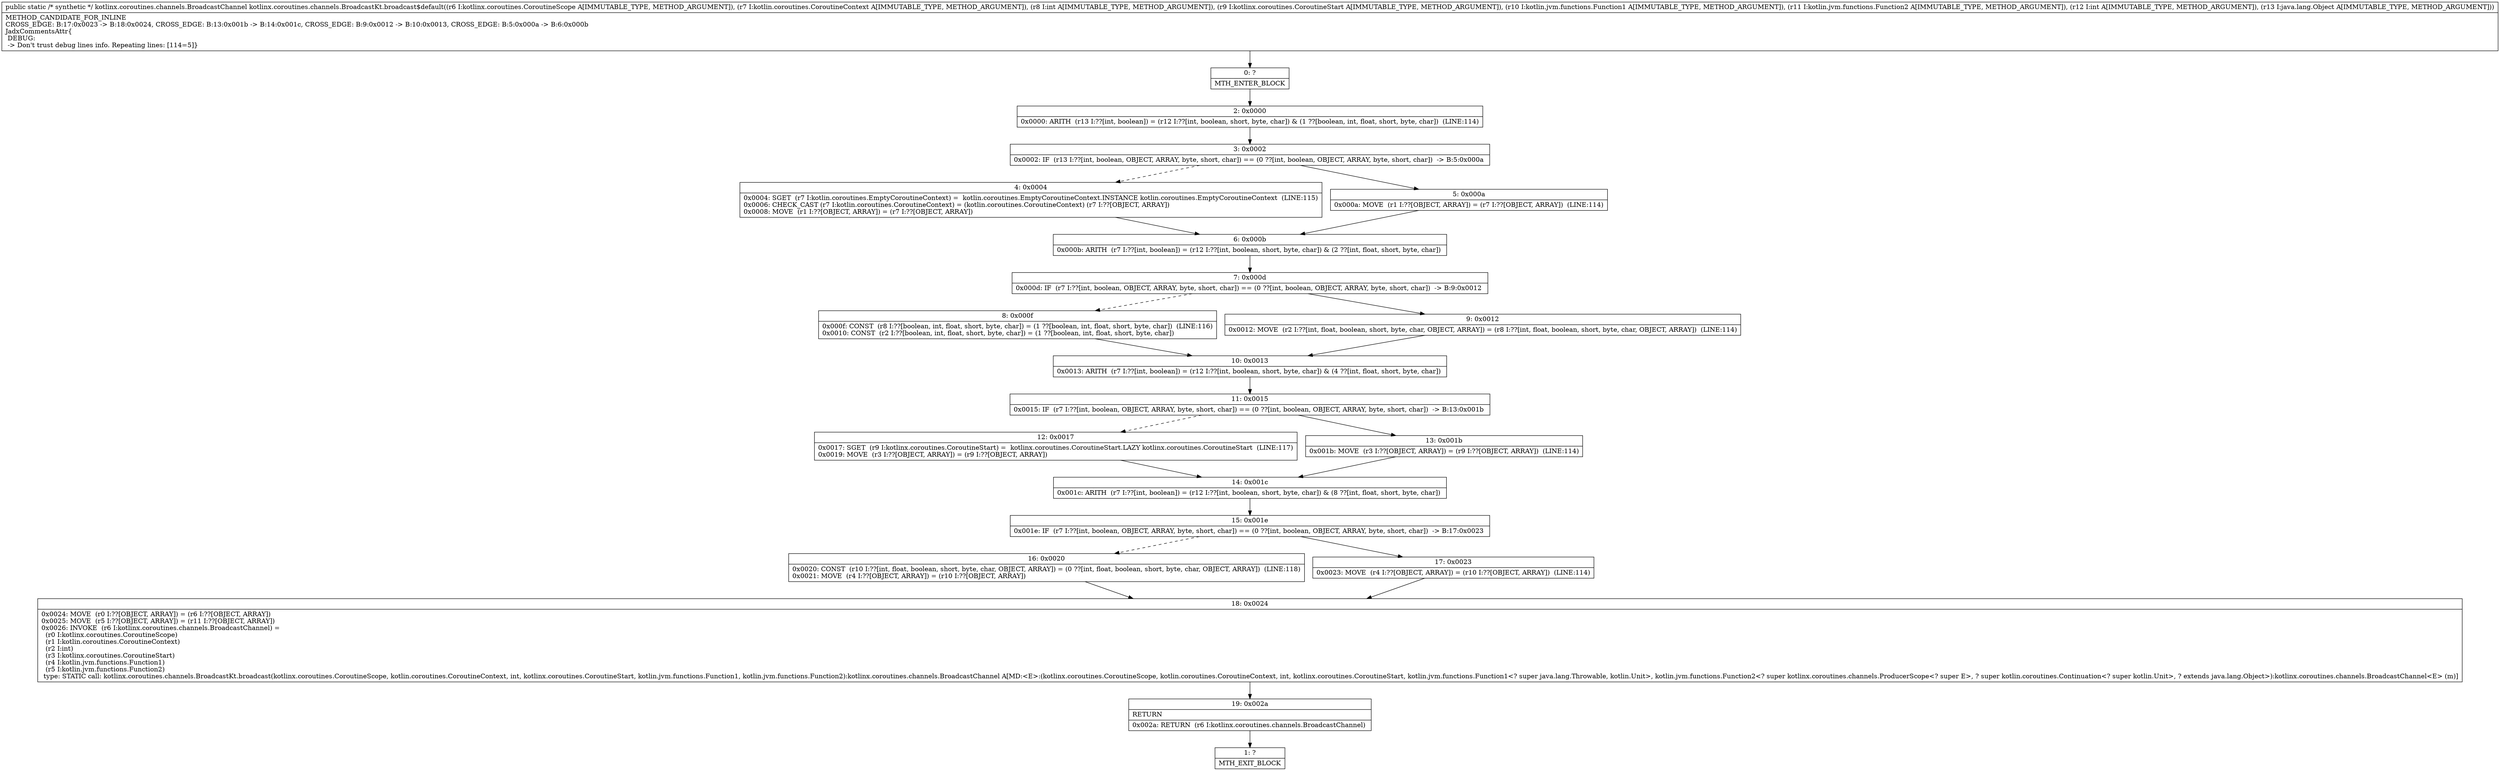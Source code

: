 digraph "CFG forkotlinx.coroutines.channels.BroadcastKt.broadcast$default(Lkotlinx\/coroutines\/CoroutineScope;Lkotlin\/coroutines\/CoroutineContext;ILkotlinx\/coroutines\/CoroutineStart;Lkotlin\/jvm\/functions\/Function1;Lkotlin\/jvm\/functions\/Function2;ILjava\/lang\/Object;)Lkotlinx\/coroutines\/channels\/BroadcastChannel;" {
Node_0 [shape=record,label="{0\:\ ?|MTH_ENTER_BLOCK\l}"];
Node_2 [shape=record,label="{2\:\ 0x0000|0x0000: ARITH  (r13 I:??[int, boolean]) = (r12 I:??[int, boolean, short, byte, char]) & (1 ??[boolean, int, float, short, byte, char])  (LINE:114)\l}"];
Node_3 [shape=record,label="{3\:\ 0x0002|0x0002: IF  (r13 I:??[int, boolean, OBJECT, ARRAY, byte, short, char]) == (0 ??[int, boolean, OBJECT, ARRAY, byte, short, char])  \-\> B:5:0x000a \l}"];
Node_4 [shape=record,label="{4\:\ 0x0004|0x0004: SGET  (r7 I:kotlin.coroutines.EmptyCoroutineContext) =  kotlin.coroutines.EmptyCoroutineContext.INSTANCE kotlin.coroutines.EmptyCoroutineContext  (LINE:115)\l0x0006: CHECK_CAST (r7 I:kotlin.coroutines.CoroutineContext) = (kotlin.coroutines.CoroutineContext) (r7 I:??[OBJECT, ARRAY]) \l0x0008: MOVE  (r1 I:??[OBJECT, ARRAY]) = (r7 I:??[OBJECT, ARRAY]) \l}"];
Node_6 [shape=record,label="{6\:\ 0x000b|0x000b: ARITH  (r7 I:??[int, boolean]) = (r12 I:??[int, boolean, short, byte, char]) & (2 ??[int, float, short, byte, char]) \l}"];
Node_7 [shape=record,label="{7\:\ 0x000d|0x000d: IF  (r7 I:??[int, boolean, OBJECT, ARRAY, byte, short, char]) == (0 ??[int, boolean, OBJECT, ARRAY, byte, short, char])  \-\> B:9:0x0012 \l}"];
Node_8 [shape=record,label="{8\:\ 0x000f|0x000f: CONST  (r8 I:??[boolean, int, float, short, byte, char]) = (1 ??[boolean, int, float, short, byte, char])  (LINE:116)\l0x0010: CONST  (r2 I:??[boolean, int, float, short, byte, char]) = (1 ??[boolean, int, float, short, byte, char]) \l}"];
Node_10 [shape=record,label="{10\:\ 0x0013|0x0013: ARITH  (r7 I:??[int, boolean]) = (r12 I:??[int, boolean, short, byte, char]) & (4 ??[int, float, short, byte, char]) \l}"];
Node_11 [shape=record,label="{11\:\ 0x0015|0x0015: IF  (r7 I:??[int, boolean, OBJECT, ARRAY, byte, short, char]) == (0 ??[int, boolean, OBJECT, ARRAY, byte, short, char])  \-\> B:13:0x001b \l}"];
Node_12 [shape=record,label="{12\:\ 0x0017|0x0017: SGET  (r9 I:kotlinx.coroutines.CoroutineStart) =  kotlinx.coroutines.CoroutineStart.LAZY kotlinx.coroutines.CoroutineStart  (LINE:117)\l0x0019: MOVE  (r3 I:??[OBJECT, ARRAY]) = (r9 I:??[OBJECT, ARRAY]) \l}"];
Node_14 [shape=record,label="{14\:\ 0x001c|0x001c: ARITH  (r7 I:??[int, boolean]) = (r12 I:??[int, boolean, short, byte, char]) & (8 ??[int, float, short, byte, char]) \l}"];
Node_15 [shape=record,label="{15\:\ 0x001e|0x001e: IF  (r7 I:??[int, boolean, OBJECT, ARRAY, byte, short, char]) == (0 ??[int, boolean, OBJECT, ARRAY, byte, short, char])  \-\> B:17:0x0023 \l}"];
Node_16 [shape=record,label="{16\:\ 0x0020|0x0020: CONST  (r10 I:??[int, float, boolean, short, byte, char, OBJECT, ARRAY]) = (0 ??[int, float, boolean, short, byte, char, OBJECT, ARRAY])  (LINE:118)\l0x0021: MOVE  (r4 I:??[OBJECT, ARRAY]) = (r10 I:??[OBJECT, ARRAY]) \l}"];
Node_18 [shape=record,label="{18\:\ 0x0024|0x0024: MOVE  (r0 I:??[OBJECT, ARRAY]) = (r6 I:??[OBJECT, ARRAY]) \l0x0025: MOVE  (r5 I:??[OBJECT, ARRAY]) = (r11 I:??[OBJECT, ARRAY]) \l0x0026: INVOKE  (r6 I:kotlinx.coroutines.channels.BroadcastChannel) = \l  (r0 I:kotlinx.coroutines.CoroutineScope)\l  (r1 I:kotlin.coroutines.CoroutineContext)\l  (r2 I:int)\l  (r3 I:kotlinx.coroutines.CoroutineStart)\l  (r4 I:kotlin.jvm.functions.Function1)\l  (r5 I:kotlin.jvm.functions.Function2)\l type: STATIC call: kotlinx.coroutines.channels.BroadcastKt.broadcast(kotlinx.coroutines.CoroutineScope, kotlin.coroutines.CoroutineContext, int, kotlinx.coroutines.CoroutineStart, kotlin.jvm.functions.Function1, kotlin.jvm.functions.Function2):kotlinx.coroutines.channels.BroadcastChannel A[MD:\<E\>:(kotlinx.coroutines.CoroutineScope, kotlin.coroutines.CoroutineContext, int, kotlinx.coroutines.CoroutineStart, kotlin.jvm.functions.Function1\<? super java.lang.Throwable, kotlin.Unit\>, kotlin.jvm.functions.Function2\<? super kotlinx.coroutines.channels.ProducerScope\<? super E\>, ? super kotlin.coroutines.Continuation\<? super kotlin.Unit\>, ? extends java.lang.Object\>):kotlinx.coroutines.channels.BroadcastChannel\<E\> (m)]\l}"];
Node_19 [shape=record,label="{19\:\ 0x002a|RETURN\l|0x002a: RETURN  (r6 I:kotlinx.coroutines.channels.BroadcastChannel) \l}"];
Node_1 [shape=record,label="{1\:\ ?|MTH_EXIT_BLOCK\l}"];
Node_17 [shape=record,label="{17\:\ 0x0023|0x0023: MOVE  (r4 I:??[OBJECT, ARRAY]) = (r10 I:??[OBJECT, ARRAY])  (LINE:114)\l}"];
Node_13 [shape=record,label="{13\:\ 0x001b|0x001b: MOVE  (r3 I:??[OBJECT, ARRAY]) = (r9 I:??[OBJECT, ARRAY])  (LINE:114)\l}"];
Node_9 [shape=record,label="{9\:\ 0x0012|0x0012: MOVE  (r2 I:??[int, float, boolean, short, byte, char, OBJECT, ARRAY]) = (r8 I:??[int, float, boolean, short, byte, char, OBJECT, ARRAY])  (LINE:114)\l}"];
Node_5 [shape=record,label="{5\:\ 0x000a|0x000a: MOVE  (r1 I:??[OBJECT, ARRAY]) = (r7 I:??[OBJECT, ARRAY])  (LINE:114)\l}"];
MethodNode[shape=record,label="{public static \/* synthetic *\/ kotlinx.coroutines.channels.BroadcastChannel kotlinx.coroutines.channels.BroadcastKt.broadcast$default((r6 I:kotlinx.coroutines.CoroutineScope A[IMMUTABLE_TYPE, METHOD_ARGUMENT]), (r7 I:kotlin.coroutines.CoroutineContext A[IMMUTABLE_TYPE, METHOD_ARGUMENT]), (r8 I:int A[IMMUTABLE_TYPE, METHOD_ARGUMENT]), (r9 I:kotlinx.coroutines.CoroutineStart A[IMMUTABLE_TYPE, METHOD_ARGUMENT]), (r10 I:kotlin.jvm.functions.Function1 A[IMMUTABLE_TYPE, METHOD_ARGUMENT]), (r11 I:kotlin.jvm.functions.Function2 A[IMMUTABLE_TYPE, METHOD_ARGUMENT]), (r12 I:int A[IMMUTABLE_TYPE, METHOD_ARGUMENT]), (r13 I:java.lang.Object A[IMMUTABLE_TYPE, METHOD_ARGUMENT]))  | METHOD_CANDIDATE_FOR_INLINE\lCROSS_EDGE: B:17:0x0023 \-\> B:18:0x0024, CROSS_EDGE: B:13:0x001b \-\> B:14:0x001c, CROSS_EDGE: B:9:0x0012 \-\> B:10:0x0013, CROSS_EDGE: B:5:0x000a \-\> B:6:0x000b\lJadxCommentsAttr\{\l DEBUG: \l \-\> Don't trust debug lines info. Repeating lines: [114=5]\}\l}"];
MethodNode -> Node_0;Node_0 -> Node_2;
Node_2 -> Node_3;
Node_3 -> Node_4[style=dashed];
Node_3 -> Node_5;
Node_4 -> Node_6;
Node_6 -> Node_7;
Node_7 -> Node_8[style=dashed];
Node_7 -> Node_9;
Node_8 -> Node_10;
Node_10 -> Node_11;
Node_11 -> Node_12[style=dashed];
Node_11 -> Node_13;
Node_12 -> Node_14;
Node_14 -> Node_15;
Node_15 -> Node_16[style=dashed];
Node_15 -> Node_17;
Node_16 -> Node_18;
Node_18 -> Node_19;
Node_19 -> Node_1;
Node_17 -> Node_18;
Node_13 -> Node_14;
Node_9 -> Node_10;
Node_5 -> Node_6;
}

